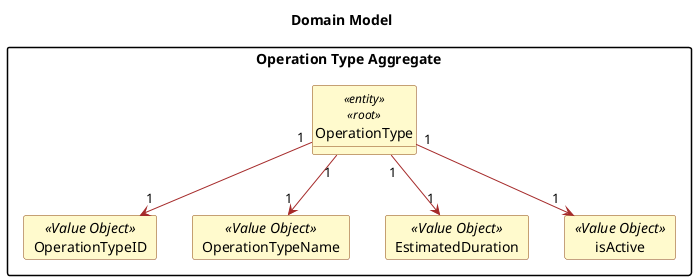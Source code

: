 @startuml
hide circle
hide methods
allow_mixing

'skinparam monochrome false
'skinparam packageStyle rectangle
'skinparam shadowing false
'skinparam linetype ortho

' Title
title Domain Model


skinparam classAttributeIconSize 0

skinparam class {
    LifeLineBorderColor DodgerBlue
    LifeLineBackgroundColor APPLICATION
    BackgroundColor LemonChiffon
    ArrowColor Brown
    BorderColor SaddleBrown
}

skinparam packageStyle rectangle

skinparam card {
    LifeLineBorderColor DodgerBlue
    LifeLineBackgroundColor APPLICATION
    BackgroundColor LemonChiffon
    ArrowColor Brown
    BorderColor SaddleBrown
}




package "Operation Type Aggregate" {

    entity OperationType <<entity>><<root>> {
    }

    card OperationTypeID <<Value Object>>
    card OperationTypeName <<Value Object>>
    card EstimatedDuration <<Value Object>>
    card isActive <<Value Object>>
    'Ligar a Specialization
    
    'Relationships
    OperationType "1"-->"1" OperationTypeID
    OperationType "1"-->"1" OperationTypeName
    OperationType "1"-->"1" EstimatedDuration
    OperationType "1"-->"1" isActive
    

}


@enduml